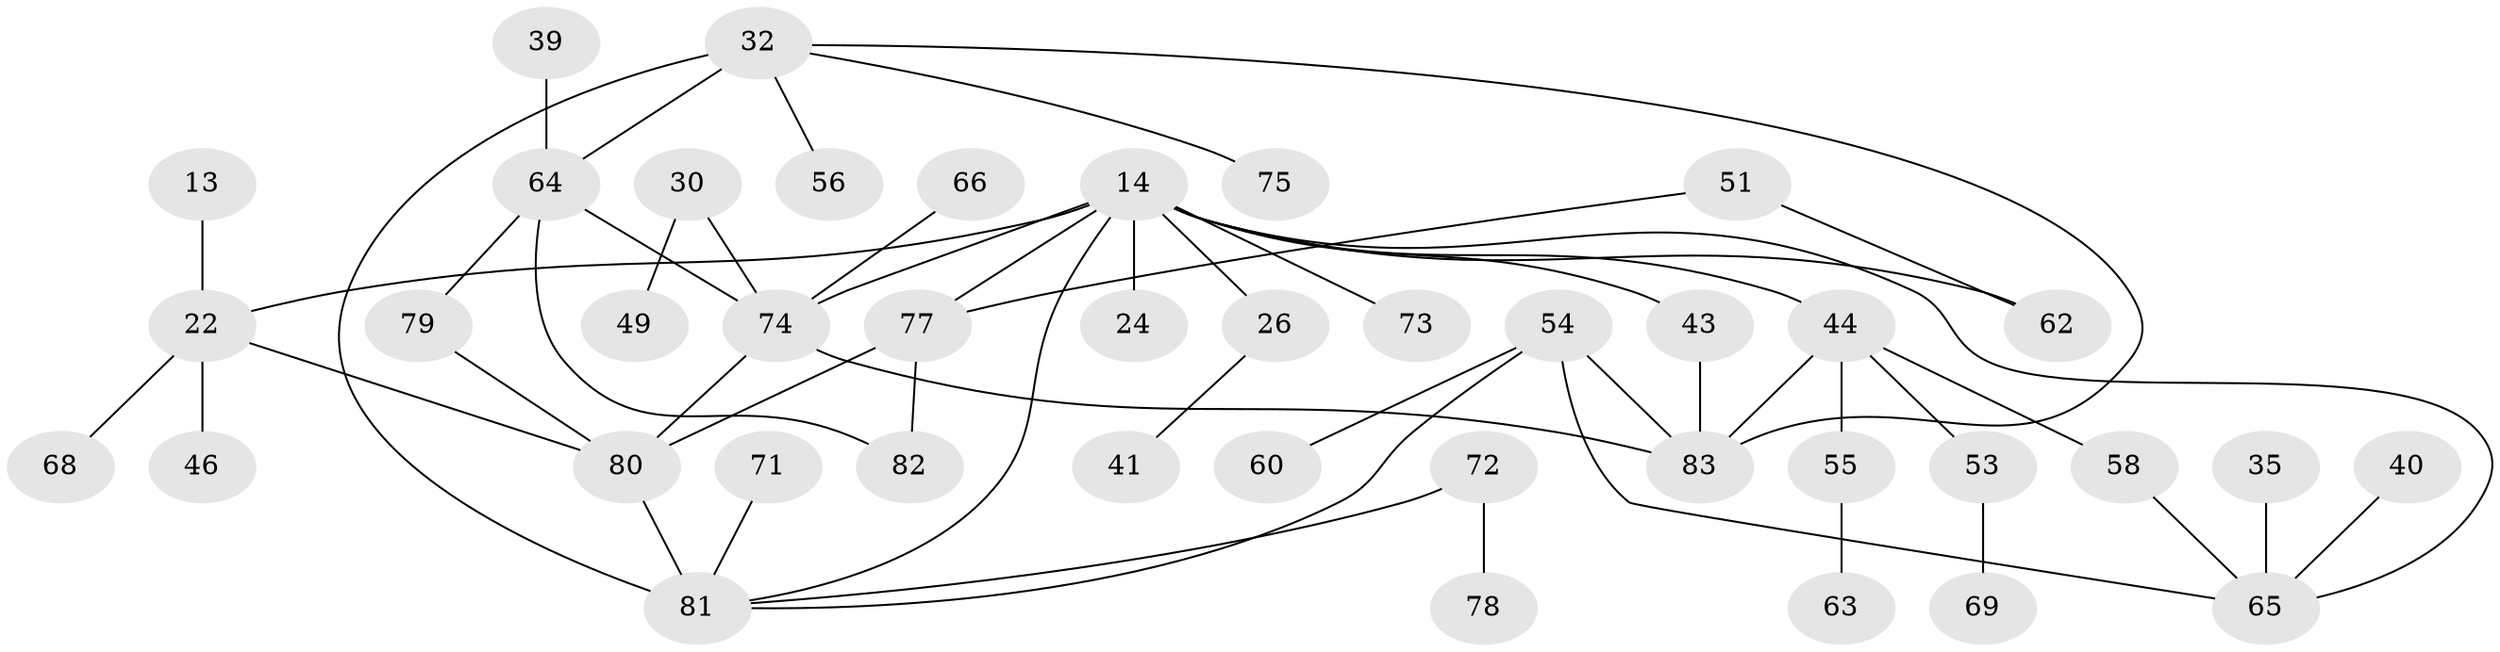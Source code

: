 // original degree distribution, {4: 0.10843373493975904, 10: 0.012048192771084338, 9: 0.012048192771084338, 5: 0.07228915662650602, 3: 0.1927710843373494, 1: 0.25301204819277107, 6: 0.012048192771084338, 2: 0.3373493975903614}
// Generated by graph-tools (version 1.1) at 2025/42/03/09/25 04:42:18]
// undirected, 41 vertices, 53 edges
graph export_dot {
graph [start="1"]
  node [color=gray90,style=filled];
  13;
  14 [super="+3"];
  22 [super="+8+17"];
  24;
  26;
  30;
  32 [super="+19"];
  35;
  39;
  40;
  41;
  43 [super="+25"];
  44 [super="+36"];
  46;
  49;
  51;
  53 [super="+52"];
  54 [super="+11+27+50"];
  55;
  56;
  58;
  60;
  62 [super="+47"];
  63;
  64 [super="+23+21"];
  65 [super="+16"];
  66;
  68;
  69;
  71;
  72;
  73;
  74 [super="+38+2"];
  75;
  77 [super="+67+76+70+59"];
  78;
  79;
  80 [super="+29+34+61+31"];
  81 [super="+42+57+5"];
  82 [super="+48"];
  83 [super="+10"];
  13 -- 22;
  14 -- 24;
  14 -- 26;
  14 -- 44 [weight=2];
  14 -- 73;
  14 -- 22 [weight=2];
  14 -- 74;
  14 -- 62;
  14 -- 81;
  14 -- 65;
  14 -- 43;
  14 -- 77;
  22 -- 46;
  22 -- 68;
  22 -- 80;
  26 -- 41;
  30 -- 49;
  30 -- 74;
  32 -- 75 [weight=2];
  32 -- 64;
  32 -- 56;
  32 -- 83;
  32 -- 81 [weight=3];
  35 -- 65;
  39 -- 64;
  40 -- 65;
  43 -- 83;
  44 -- 55;
  44 -- 83;
  44 -- 58;
  44 -- 53;
  51 -- 62;
  51 -- 77;
  53 -- 69;
  54 -- 60;
  54 -- 83;
  54 -- 81;
  54 -- 65;
  55 -- 63;
  58 -- 65;
  64 -- 79;
  64 -- 82 [weight=2];
  64 -- 74 [weight=4];
  66 -- 74;
  71 -- 81;
  72 -- 78;
  72 -- 81;
  74 -- 83;
  74 -- 80 [weight=3];
  77 -- 80 [weight=2];
  77 -- 82 [weight=2];
  79 -- 80;
  80 -- 81;
}
